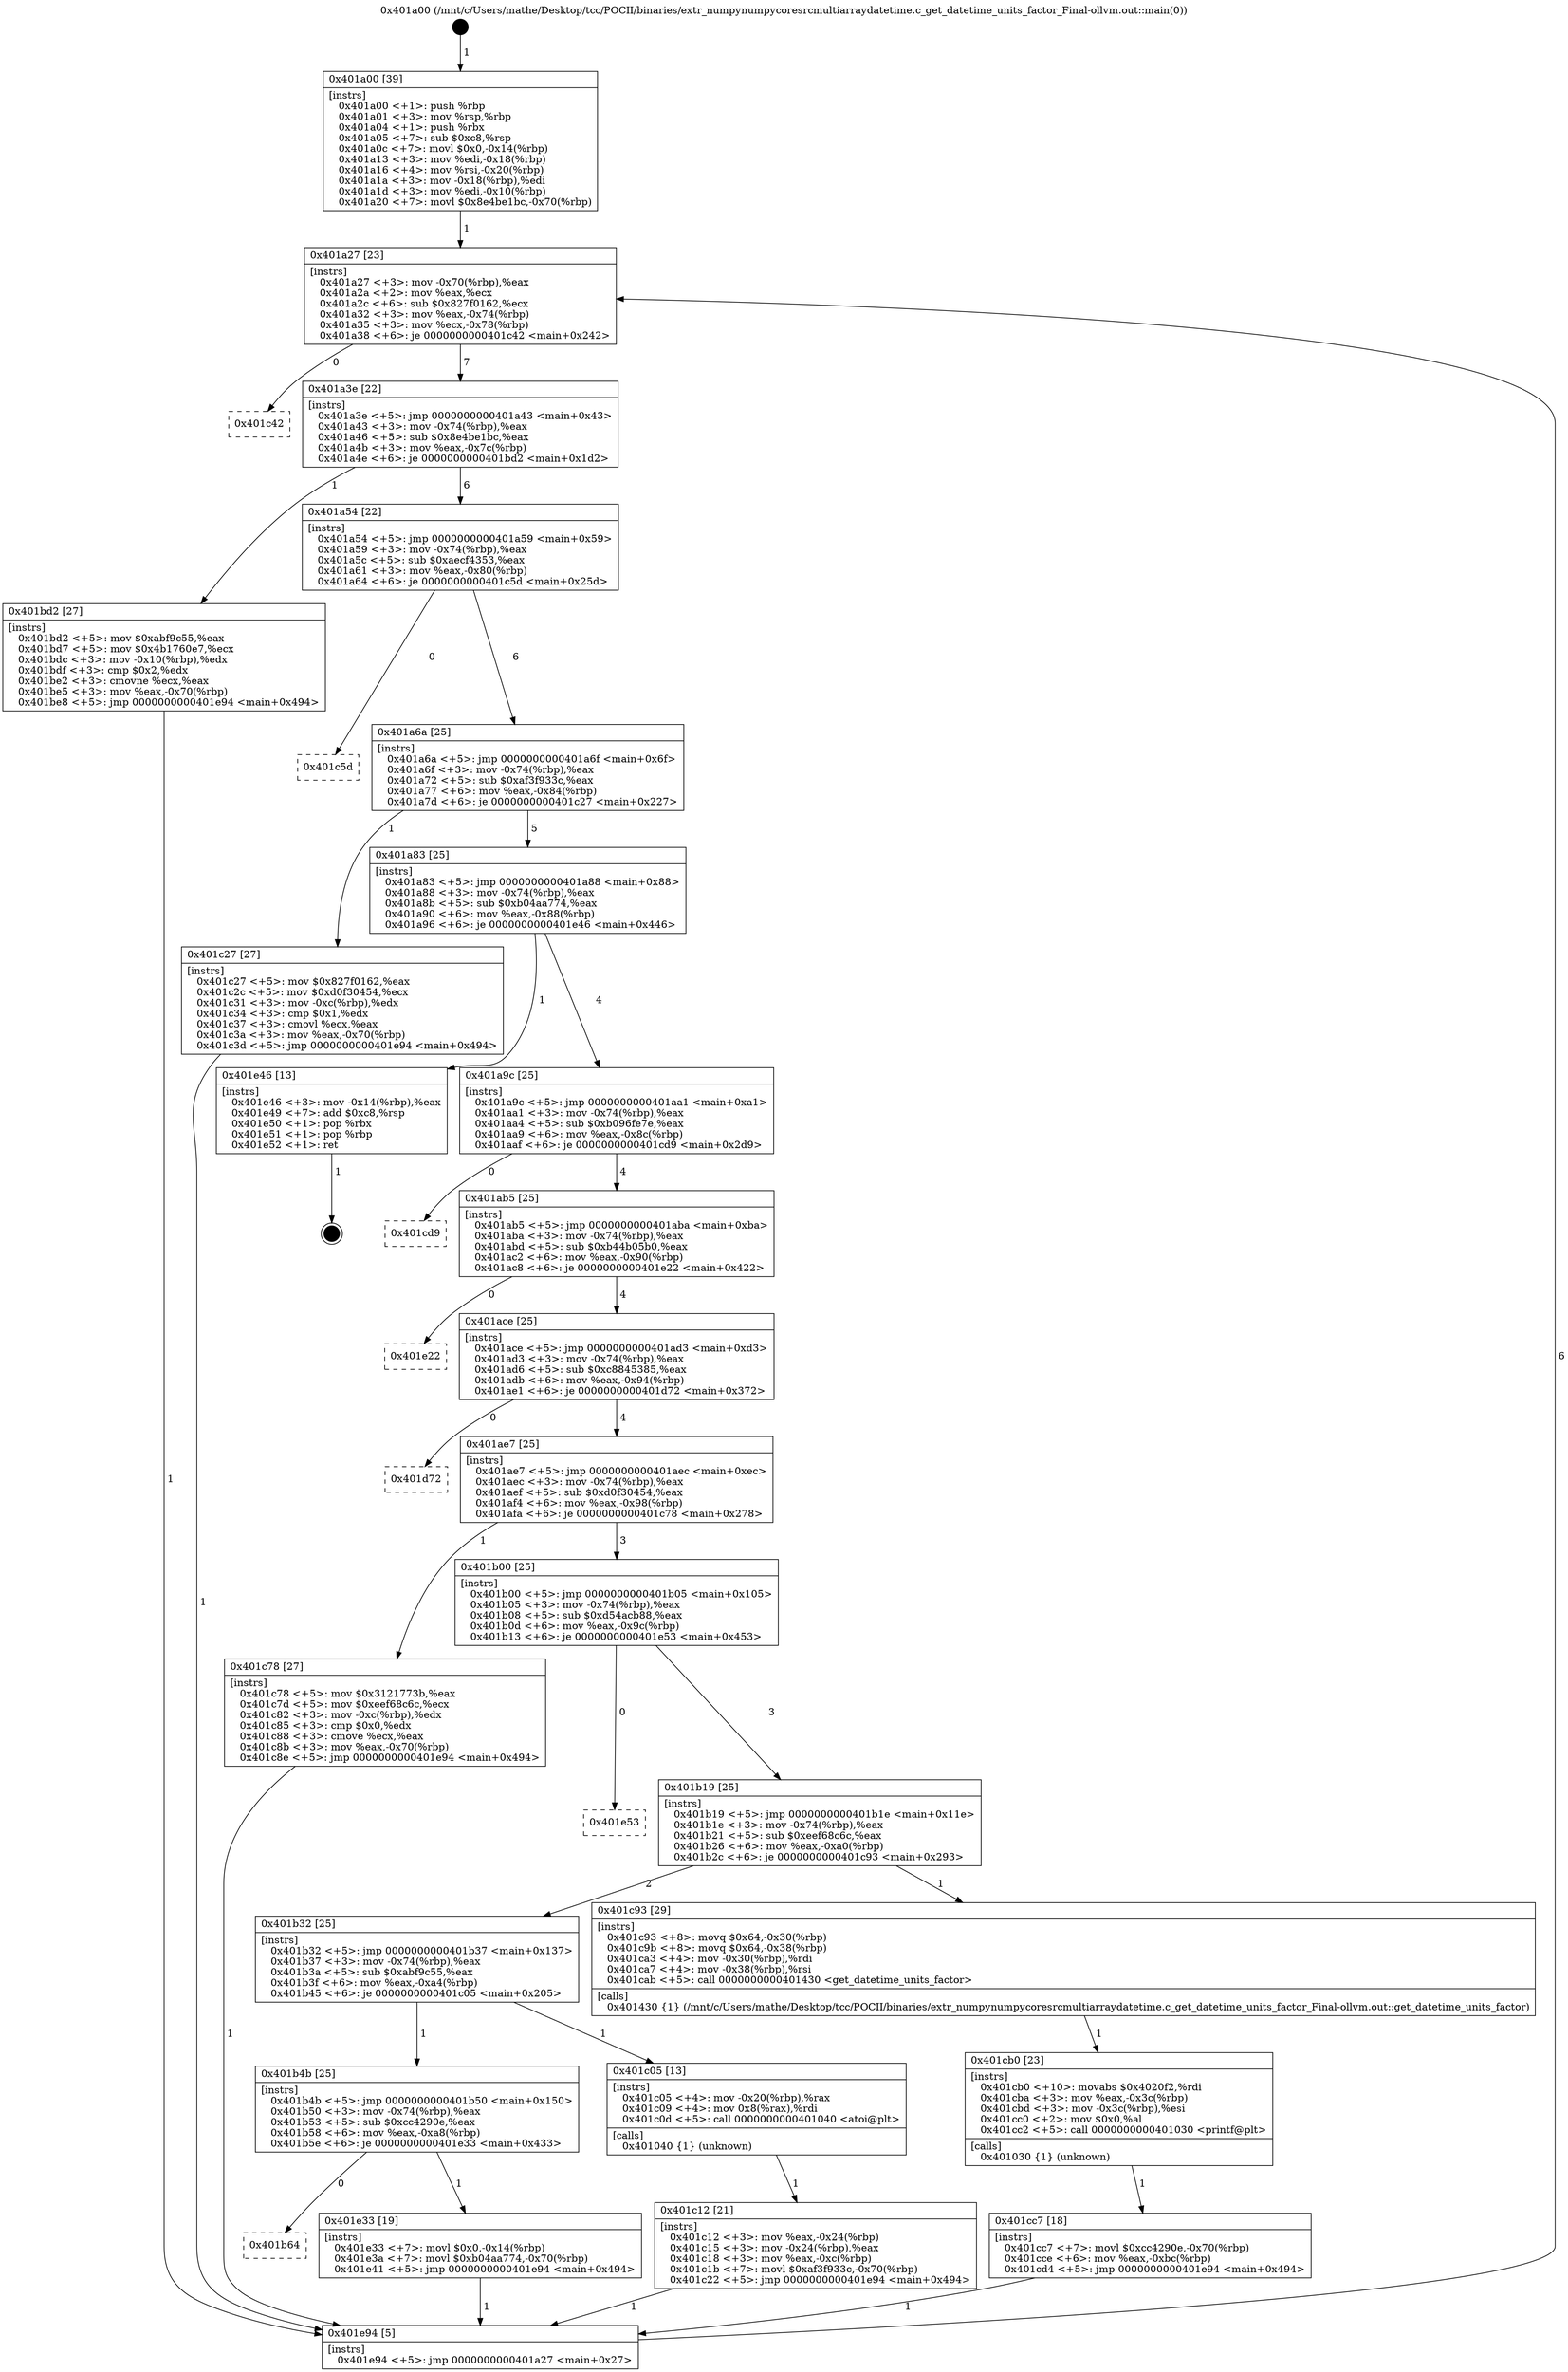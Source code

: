 digraph "0x401a00" {
  label = "0x401a00 (/mnt/c/Users/mathe/Desktop/tcc/POCII/binaries/extr_numpynumpycoresrcmultiarraydatetime.c_get_datetime_units_factor_Final-ollvm.out::main(0))"
  labelloc = "t"
  node[shape=record]

  Entry [label="",width=0.3,height=0.3,shape=circle,fillcolor=black,style=filled]
  "0x401a27" [label="{
     0x401a27 [23]\l
     | [instrs]\l
     &nbsp;&nbsp;0x401a27 \<+3\>: mov -0x70(%rbp),%eax\l
     &nbsp;&nbsp;0x401a2a \<+2\>: mov %eax,%ecx\l
     &nbsp;&nbsp;0x401a2c \<+6\>: sub $0x827f0162,%ecx\l
     &nbsp;&nbsp;0x401a32 \<+3\>: mov %eax,-0x74(%rbp)\l
     &nbsp;&nbsp;0x401a35 \<+3\>: mov %ecx,-0x78(%rbp)\l
     &nbsp;&nbsp;0x401a38 \<+6\>: je 0000000000401c42 \<main+0x242\>\l
  }"]
  "0x401c42" [label="{
     0x401c42\l
  }", style=dashed]
  "0x401a3e" [label="{
     0x401a3e [22]\l
     | [instrs]\l
     &nbsp;&nbsp;0x401a3e \<+5\>: jmp 0000000000401a43 \<main+0x43\>\l
     &nbsp;&nbsp;0x401a43 \<+3\>: mov -0x74(%rbp),%eax\l
     &nbsp;&nbsp;0x401a46 \<+5\>: sub $0x8e4be1bc,%eax\l
     &nbsp;&nbsp;0x401a4b \<+3\>: mov %eax,-0x7c(%rbp)\l
     &nbsp;&nbsp;0x401a4e \<+6\>: je 0000000000401bd2 \<main+0x1d2\>\l
  }"]
  Exit [label="",width=0.3,height=0.3,shape=circle,fillcolor=black,style=filled,peripheries=2]
  "0x401bd2" [label="{
     0x401bd2 [27]\l
     | [instrs]\l
     &nbsp;&nbsp;0x401bd2 \<+5\>: mov $0xabf9c55,%eax\l
     &nbsp;&nbsp;0x401bd7 \<+5\>: mov $0x4b1760e7,%ecx\l
     &nbsp;&nbsp;0x401bdc \<+3\>: mov -0x10(%rbp),%edx\l
     &nbsp;&nbsp;0x401bdf \<+3\>: cmp $0x2,%edx\l
     &nbsp;&nbsp;0x401be2 \<+3\>: cmovne %ecx,%eax\l
     &nbsp;&nbsp;0x401be5 \<+3\>: mov %eax,-0x70(%rbp)\l
     &nbsp;&nbsp;0x401be8 \<+5\>: jmp 0000000000401e94 \<main+0x494\>\l
  }"]
  "0x401a54" [label="{
     0x401a54 [22]\l
     | [instrs]\l
     &nbsp;&nbsp;0x401a54 \<+5\>: jmp 0000000000401a59 \<main+0x59\>\l
     &nbsp;&nbsp;0x401a59 \<+3\>: mov -0x74(%rbp),%eax\l
     &nbsp;&nbsp;0x401a5c \<+5\>: sub $0xaecf4353,%eax\l
     &nbsp;&nbsp;0x401a61 \<+3\>: mov %eax,-0x80(%rbp)\l
     &nbsp;&nbsp;0x401a64 \<+6\>: je 0000000000401c5d \<main+0x25d\>\l
  }"]
  "0x401e94" [label="{
     0x401e94 [5]\l
     | [instrs]\l
     &nbsp;&nbsp;0x401e94 \<+5\>: jmp 0000000000401a27 \<main+0x27\>\l
  }"]
  "0x401a00" [label="{
     0x401a00 [39]\l
     | [instrs]\l
     &nbsp;&nbsp;0x401a00 \<+1\>: push %rbp\l
     &nbsp;&nbsp;0x401a01 \<+3\>: mov %rsp,%rbp\l
     &nbsp;&nbsp;0x401a04 \<+1\>: push %rbx\l
     &nbsp;&nbsp;0x401a05 \<+7\>: sub $0xc8,%rsp\l
     &nbsp;&nbsp;0x401a0c \<+7\>: movl $0x0,-0x14(%rbp)\l
     &nbsp;&nbsp;0x401a13 \<+3\>: mov %edi,-0x18(%rbp)\l
     &nbsp;&nbsp;0x401a16 \<+4\>: mov %rsi,-0x20(%rbp)\l
     &nbsp;&nbsp;0x401a1a \<+3\>: mov -0x18(%rbp),%edi\l
     &nbsp;&nbsp;0x401a1d \<+3\>: mov %edi,-0x10(%rbp)\l
     &nbsp;&nbsp;0x401a20 \<+7\>: movl $0x8e4be1bc,-0x70(%rbp)\l
  }"]
  "0x401b64" [label="{
     0x401b64\l
  }", style=dashed]
  "0x401c5d" [label="{
     0x401c5d\l
  }", style=dashed]
  "0x401a6a" [label="{
     0x401a6a [25]\l
     | [instrs]\l
     &nbsp;&nbsp;0x401a6a \<+5\>: jmp 0000000000401a6f \<main+0x6f\>\l
     &nbsp;&nbsp;0x401a6f \<+3\>: mov -0x74(%rbp),%eax\l
     &nbsp;&nbsp;0x401a72 \<+5\>: sub $0xaf3f933c,%eax\l
     &nbsp;&nbsp;0x401a77 \<+6\>: mov %eax,-0x84(%rbp)\l
     &nbsp;&nbsp;0x401a7d \<+6\>: je 0000000000401c27 \<main+0x227\>\l
  }"]
  "0x401e33" [label="{
     0x401e33 [19]\l
     | [instrs]\l
     &nbsp;&nbsp;0x401e33 \<+7\>: movl $0x0,-0x14(%rbp)\l
     &nbsp;&nbsp;0x401e3a \<+7\>: movl $0xb04aa774,-0x70(%rbp)\l
     &nbsp;&nbsp;0x401e41 \<+5\>: jmp 0000000000401e94 \<main+0x494\>\l
  }"]
  "0x401c27" [label="{
     0x401c27 [27]\l
     | [instrs]\l
     &nbsp;&nbsp;0x401c27 \<+5\>: mov $0x827f0162,%eax\l
     &nbsp;&nbsp;0x401c2c \<+5\>: mov $0xd0f30454,%ecx\l
     &nbsp;&nbsp;0x401c31 \<+3\>: mov -0xc(%rbp),%edx\l
     &nbsp;&nbsp;0x401c34 \<+3\>: cmp $0x1,%edx\l
     &nbsp;&nbsp;0x401c37 \<+3\>: cmovl %ecx,%eax\l
     &nbsp;&nbsp;0x401c3a \<+3\>: mov %eax,-0x70(%rbp)\l
     &nbsp;&nbsp;0x401c3d \<+5\>: jmp 0000000000401e94 \<main+0x494\>\l
  }"]
  "0x401a83" [label="{
     0x401a83 [25]\l
     | [instrs]\l
     &nbsp;&nbsp;0x401a83 \<+5\>: jmp 0000000000401a88 \<main+0x88\>\l
     &nbsp;&nbsp;0x401a88 \<+3\>: mov -0x74(%rbp),%eax\l
     &nbsp;&nbsp;0x401a8b \<+5\>: sub $0xb04aa774,%eax\l
     &nbsp;&nbsp;0x401a90 \<+6\>: mov %eax,-0x88(%rbp)\l
     &nbsp;&nbsp;0x401a96 \<+6\>: je 0000000000401e46 \<main+0x446\>\l
  }"]
  "0x401cc7" [label="{
     0x401cc7 [18]\l
     | [instrs]\l
     &nbsp;&nbsp;0x401cc7 \<+7\>: movl $0xcc4290e,-0x70(%rbp)\l
     &nbsp;&nbsp;0x401cce \<+6\>: mov %eax,-0xbc(%rbp)\l
     &nbsp;&nbsp;0x401cd4 \<+5\>: jmp 0000000000401e94 \<main+0x494\>\l
  }"]
  "0x401e46" [label="{
     0x401e46 [13]\l
     | [instrs]\l
     &nbsp;&nbsp;0x401e46 \<+3\>: mov -0x14(%rbp),%eax\l
     &nbsp;&nbsp;0x401e49 \<+7\>: add $0xc8,%rsp\l
     &nbsp;&nbsp;0x401e50 \<+1\>: pop %rbx\l
     &nbsp;&nbsp;0x401e51 \<+1\>: pop %rbp\l
     &nbsp;&nbsp;0x401e52 \<+1\>: ret\l
  }"]
  "0x401a9c" [label="{
     0x401a9c [25]\l
     | [instrs]\l
     &nbsp;&nbsp;0x401a9c \<+5\>: jmp 0000000000401aa1 \<main+0xa1\>\l
     &nbsp;&nbsp;0x401aa1 \<+3\>: mov -0x74(%rbp),%eax\l
     &nbsp;&nbsp;0x401aa4 \<+5\>: sub $0xb096fe7e,%eax\l
     &nbsp;&nbsp;0x401aa9 \<+6\>: mov %eax,-0x8c(%rbp)\l
     &nbsp;&nbsp;0x401aaf \<+6\>: je 0000000000401cd9 \<main+0x2d9\>\l
  }"]
  "0x401cb0" [label="{
     0x401cb0 [23]\l
     | [instrs]\l
     &nbsp;&nbsp;0x401cb0 \<+10\>: movabs $0x4020f2,%rdi\l
     &nbsp;&nbsp;0x401cba \<+3\>: mov %eax,-0x3c(%rbp)\l
     &nbsp;&nbsp;0x401cbd \<+3\>: mov -0x3c(%rbp),%esi\l
     &nbsp;&nbsp;0x401cc0 \<+2\>: mov $0x0,%al\l
     &nbsp;&nbsp;0x401cc2 \<+5\>: call 0000000000401030 \<printf@plt\>\l
     | [calls]\l
     &nbsp;&nbsp;0x401030 \{1\} (unknown)\l
  }"]
  "0x401cd9" [label="{
     0x401cd9\l
  }", style=dashed]
  "0x401ab5" [label="{
     0x401ab5 [25]\l
     | [instrs]\l
     &nbsp;&nbsp;0x401ab5 \<+5\>: jmp 0000000000401aba \<main+0xba\>\l
     &nbsp;&nbsp;0x401aba \<+3\>: mov -0x74(%rbp),%eax\l
     &nbsp;&nbsp;0x401abd \<+5\>: sub $0xb44b05b0,%eax\l
     &nbsp;&nbsp;0x401ac2 \<+6\>: mov %eax,-0x90(%rbp)\l
     &nbsp;&nbsp;0x401ac8 \<+6\>: je 0000000000401e22 \<main+0x422\>\l
  }"]
  "0x401c12" [label="{
     0x401c12 [21]\l
     | [instrs]\l
     &nbsp;&nbsp;0x401c12 \<+3\>: mov %eax,-0x24(%rbp)\l
     &nbsp;&nbsp;0x401c15 \<+3\>: mov -0x24(%rbp),%eax\l
     &nbsp;&nbsp;0x401c18 \<+3\>: mov %eax,-0xc(%rbp)\l
     &nbsp;&nbsp;0x401c1b \<+7\>: movl $0xaf3f933c,-0x70(%rbp)\l
     &nbsp;&nbsp;0x401c22 \<+5\>: jmp 0000000000401e94 \<main+0x494\>\l
  }"]
  "0x401e22" [label="{
     0x401e22\l
  }", style=dashed]
  "0x401ace" [label="{
     0x401ace [25]\l
     | [instrs]\l
     &nbsp;&nbsp;0x401ace \<+5\>: jmp 0000000000401ad3 \<main+0xd3\>\l
     &nbsp;&nbsp;0x401ad3 \<+3\>: mov -0x74(%rbp),%eax\l
     &nbsp;&nbsp;0x401ad6 \<+5\>: sub $0xc8845385,%eax\l
     &nbsp;&nbsp;0x401adb \<+6\>: mov %eax,-0x94(%rbp)\l
     &nbsp;&nbsp;0x401ae1 \<+6\>: je 0000000000401d72 \<main+0x372\>\l
  }"]
  "0x401b4b" [label="{
     0x401b4b [25]\l
     | [instrs]\l
     &nbsp;&nbsp;0x401b4b \<+5\>: jmp 0000000000401b50 \<main+0x150\>\l
     &nbsp;&nbsp;0x401b50 \<+3\>: mov -0x74(%rbp),%eax\l
     &nbsp;&nbsp;0x401b53 \<+5\>: sub $0xcc4290e,%eax\l
     &nbsp;&nbsp;0x401b58 \<+6\>: mov %eax,-0xa8(%rbp)\l
     &nbsp;&nbsp;0x401b5e \<+6\>: je 0000000000401e33 \<main+0x433\>\l
  }"]
  "0x401d72" [label="{
     0x401d72\l
  }", style=dashed]
  "0x401ae7" [label="{
     0x401ae7 [25]\l
     | [instrs]\l
     &nbsp;&nbsp;0x401ae7 \<+5\>: jmp 0000000000401aec \<main+0xec\>\l
     &nbsp;&nbsp;0x401aec \<+3\>: mov -0x74(%rbp),%eax\l
     &nbsp;&nbsp;0x401aef \<+5\>: sub $0xd0f30454,%eax\l
     &nbsp;&nbsp;0x401af4 \<+6\>: mov %eax,-0x98(%rbp)\l
     &nbsp;&nbsp;0x401afa \<+6\>: je 0000000000401c78 \<main+0x278\>\l
  }"]
  "0x401c05" [label="{
     0x401c05 [13]\l
     | [instrs]\l
     &nbsp;&nbsp;0x401c05 \<+4\>: mov -0x20(%rbp),%rax\l
     &nbsp;&nbsp;0x401c09 \<+4\>: mov 0x8(%rax),%rdi\l
     &nbsp;&nbsp;0x401c0d \<+5\>: call 0000000000401040 \<atoi@plt\>\l
     | [calls]\l
     &nbsp;&nbsp;0x401040 \{1\} (unknown)\l
  }"]
  "0x401c78" [label="{
     0x401c78 [27]\l
     | [instrs]\l
     &nbsp;&nbsp;0x401c78 \<+5\>: mov $0x3121773b,%eax\l
     &nbsp;&nbsp;0x401c7d \<+5\>: mov $0xeef68c6c,%ecx\l
     &nbsp;&nbsp;0x401c82 \<+3\>: mov -0xc(%rbp),%edx\l
     &nbsp;&nbsp;0x401c85 \<+3\>: cmp $0x0,%edx\l
     &nbsp;&nbsp;0x401c88 \<+3\>: cmove %ecx,%eax\l
     &nbsp;&nbsp;0x401c8b \<+3\>: mov %eax,-0x70(%rbp)\l
     &nbsp;&nbsp;0x401c8e \<+5\>: jmp 0000000000401e94 \<main+0x494\>\l
  }"]
  "0x401b00" [label="{
     0x401b00 [25]\l
     | [instrs]\l
     &nbsp;&nbsp;0x401b00 \<+5\>: jmp 0000000000401b05 \<main+0x105\>\l
     &nbsp;&nbsp;0x401b05 \<+3\>: mov -0x74(%rbp),%eax\l
     &nbsp;&nbsp;0x401b08 \<+5\>: sub $0xd54acb88,%eax\l
     &nbsp;&nbsp;0x401b0d \<+6\>: mov %eax,-0x9c(%rbp)\l
     &nbsp;&nbsp;0x401b13 \<+6\>: je 0000000000401e53 \<main+0x453\>\l
  }"]
  "0x401b32" [label="{
     0x401b32 [25]\l
     | [instrs]\l
     &nbsp;&nbsp;0x401b32 \<+5\>: jmp 0000000000401b37 \<main+0x137\>\l
     &nbsp;&nbsp;0x401b37 \<+3\>: mov -0x74(%rbp),%eax\l
     &nbsp;&nbsp;0x401b3a \<+5\>: sub $0xabf9c55,%eax\l
     &nbsp;&nbsp;0x401b3f \<+6\>: mov %eax,-0xa4(%rbp)\l
     &nbsp;&nbsp;0x401b45 \<+6\>: je 0000000000401c05 \<main+0x205\>\l
  }"]
  "0x401e53" [label="{
     0x401e53\l
  }", style=dashed]
  "0x401b19" [label="{
     0x401b19 [25]\l
     | [instrs]\l
     &nbsp;&nbsp;0x401b19 \<+5\>: jmp 0000000000401b1e \<main+0x11e\>\l
     &nbsp;&nbsp;0x401b1e \<+3\>: mov -0x74(%rbp),%eax\l
     &nbsp;&nbsp;0x401b21 \<+5\>: sub $0xeef68c6c,%eax\l
     &nbsp;&nbsp;0x401b26 \<+6\>: mov %eax,-0xa0(%rbp)\l
     &nbsp;&nbsp;0x401b2c \<+6\>: je 0000000000401c93 \<main+0x293\>\l
  }"]
  "0x401c93" [label="{
     0x401c93 [29]\l
     | [instrs]\l
     &nbsp;&nbsp;0x401c93 \<+8\>: movq $0x64,-0x30(%rbp)\l
     &nbsp;&nbsp;0x401c9b \<+8\>: movq $0x64,-0x38(%rbp)\l
     &nbsp;&nbsp;0x401ca3 \<+4\>: mov -0x30(%rbp),%rdi\l
     &nbsp;&nbsp;0x401ca7 \<+4\>: mov -0x38(%rbp),%rsi\l
     &nbsp;&nbsp;0x401cab \<+5\>: call 0000000000401430 \<get_datetime_units_factor\>\l
     | [calls]\l
     &nbsp;&nbsp;0x401430 \{1\} (/mnt/c/Users/mathe/Desktop/tcc/POCII/binaries/extr_numpynumpycoresrcmultiarraydatetime.c_get_datetime_units_factor_Final-ollvm.out::get_datetime_units_factor)\l
  }"]
  Entry -> "0x401a00" [label=" 1"]
  "0x401a27" -> "0x401c42" [label=" 0"]
  "0x401a27" -> "0x401a3e" [label=" 7"]
  "0x401e46" -> Exit [label=" 1"]
  "0x401a3e" -> "0x401bd2" [label=" 1"]
  "0x401a3e" -> "0x401a54" [label=" 6"]
  "0x401bd2" -> "0x401e94" [label=" 1"]
  "0x401a00" -> "0x401a27" [label=" 1"]
  "0x401e94" -> "0x401a27" [label=" 6"]
  "0x401e33" -> "0x401e94" [label=" 1"]
  "0x401a54" -> "0x401c5d" [label=" 0"]
  "0x401a54" -> "0x401a6a" [label=" 6"]
  "0x401b4b" -> "0x401b64" [label=" 0"]
  "0x401a6a" -> "0x401c27" [label=" 1"]
  "0x401a6a" -> "0x401a83" [label=" 5"]
  "0x401b4b" -> "0x401e33" [label=" 1"]
  "0x401a83" -> "0x401e46" [label=" 1"]
  "0x401a83" -> "0x401a9c" [label=" 4"]
  "0x401cc7" -> "0x401e94" [label=" 1"]
  "0x401a9c" -> "0x401cd9" [label=" 0"]
  "0x401a9c" -> "0x401ab5" [label=" 4"]
  "0x401cb0" -> "0x401cc7" [label=" 1"]
  "0x401ab5" -> "0x401e22" [label=" 0"]
  "0x401ab5" -> "0x401ace" [label=" 4"]
  "0x401c93" -> "0x401cb0" [label=" 1"]
  "0x401ace" -> "0x401d72" [label=" 0"]
  "0x401ace" -> "0x401ae7" [label=" 4"]
  "0x401c78" -> "0x401e94" [label=" 1"]
  "0x401ae7" -> "0x401c78" [label=" 1"]
  "0x401ae7" -> "0x401b00" [label=" 3"]
  "0x401c27" -> "0x401e94" [label=" 1"]
  "0x401b00" -> "0x401e53" [label=" 0"]
  "0x401b00" -> "0x401b19" [label=" 3"]
  "0x401c05" -> "0x401c12" [label=" 1"]
  "0x401b19" -> "0x401c93" [label=" 1"]
  "0x401b19" -> "0x401b32" [label=" 2"]
  "0x401c12" -> "0x401e94" [label=" 1"]
  "0x401b32" -> "0x401c05" [label=" 1"]
  "0x401b32" -> "0x401b4b" [label=" 1"]
}
